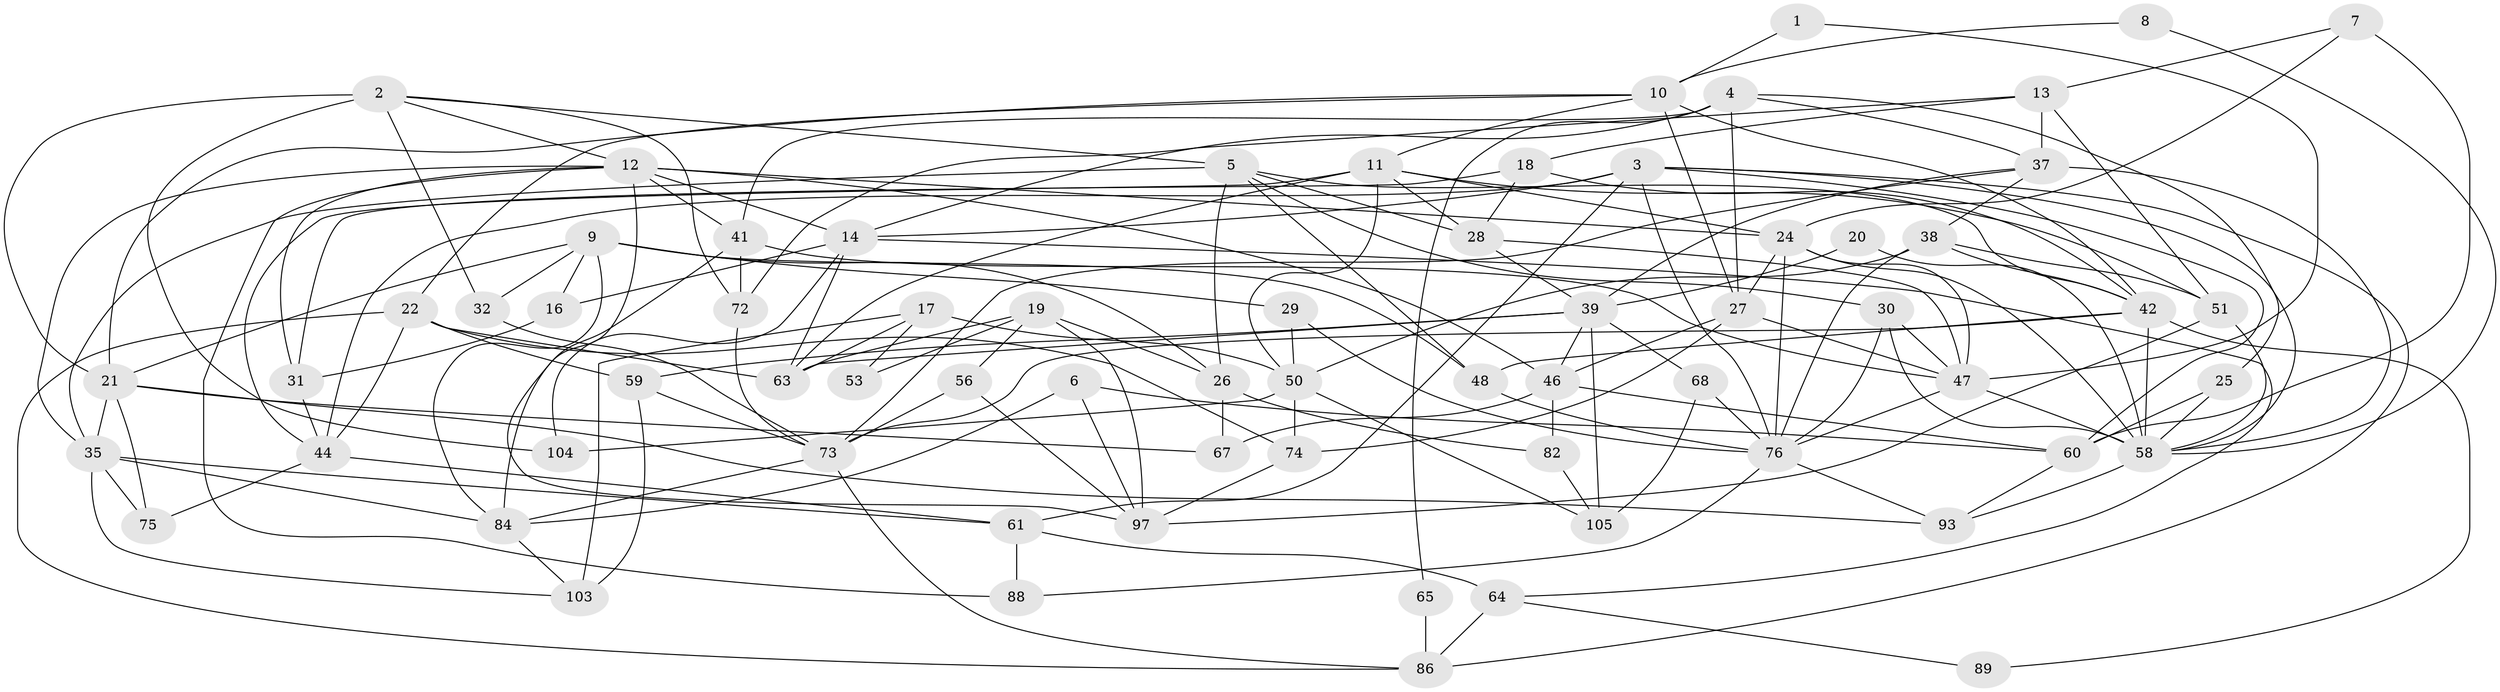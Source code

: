 // Generated by graph-tools (version 1.1) at 2025/23/03/03/25 07:23:56]
// undirected, 68 vertices, 171 edges
graph export_dot {
graph [start="1"]
  node [color=gray90,style=filled];
  1;
  2;
  3 [super="+95"];
  4 [super="+33"];
  5 [super="+15"];
  6;
  7;
  8;
  9 [super="+106"];
  10 [super="+79"];
  11 [super="+62"];
  12 [super="+90"];
  13 [super="+102"];
  14 [super="+87"];
  16;
  17 [super="+40"];
  18 [super="+23"];
  19 [super="+69"];
  20 [super="+70"];
  21 [super="+66"];
  22 [super="+55"];
  24 [super="+83"];
  25;
  26 [super="+43"];
  27 [super="+34"];
  28 [super="+52"];
  29;
  30 [super="+57"];
  31 [super="+45"];
  32;
  35 [super="+36"];
  37 [super="+80"];
  38;
  39 [super="+49"];
  41;
  42 [super="+94"];
  44 [super="+96"];
  46 [super="+100"];
  47 [super="+54"];
  48;
  50 [super="+78"];
  51 [super="+85"];
  53;
  56;
  58 [super="+77"];
  59;
  60 [super="+92"];
  61 [super="+71"];
  63 [super="+99"];
  64 [super="+101"];
  65;
  67;
  68;
  72;
  73 [super="+98"];
  74;
  75;
  76 [super="+81"];
  82;
  84;
  86 [super="+91"];
  88;
  89;
  93;
  97;
  103;
  104;
  105;
  1 -- 47;
  1 -- 10;
  2 -- 32;
  2 -- 72;
  2 -- 104;
  2 -- 5;
  2 -- 12;
  2 -- 21;
  3 -- 58;
  3 -- 60;
  3 -- 76;
  3 -- 86;
  3 -- 44;
  3 -- 61;
  3 -- 14;
  4 -- 37;
  4 -- 65;
  4 -- 25;
  4 -- 27;
  4 -- 14;
  4 -- 41;
  5 -- 42;
  5 -- 48;
  5 -- 35;
  5 -- 28;
  5 -- 30;
  5 -- 26;
  6 -- 97;
  6 -- 84;
  6 -- 60;
  7 -- 13;
  7 -- 60;
  7 -- 24;
  8 -- 58;
  8 -- 10;
  9 -- 48;
  9 -- 32;
  9 -- 26;
  9 -- 21;
  9 -- 16;
  9 -- 84;
  9 -- 29;
  10 -- 42;
  10 -- 27;
  10 -- 11;
  10 -- 21;
  10 -- 22;
  11 -- 44;
  11 -- 28;
  11 -- 63;
  11 -- 24;
  11 -- 50;
  11 -- 51;
  12 -- 41;
  12 -- 14;
  12 -- 88;
  12 -- 31;
  12 -- 24;
  12 -- 97;
  12 -- 35;
  12 -- 46;
  13 -- 72;
  13 -- 18;
  13 -- 37;
  13 -- 51;
  14 -- 104;
  14 -- 64;
  14 -- 16;
  14 -- 63;
  16 -- 31;
  17 -- 53 [weight=2];
  17 -- 63;
  17 -- 50;
  17 -- 103;
  18 -- 28;
  18 -- 42;
  18 -- 31;
  19 -- 26;
  19 -- 53;
  19 -- 56;
  19 -- 97;
  19 -- 63;
  20 -- 58;
  20 -- 39 [weight=2];
  21 -- 93;
  21 -- 67;
  21 -- 75;
  21 -- 35;
  22 -- 59;
  22 -- 74;
  22 -- 86;
  22 -- 44;
  22 -- 63;
  24 -- 58;
  24 -- 76;
  24 -- 47;
  24 -- 27;
  25 -- 60;
  25 -- 58;
  26 -- 82;
  26 -- 67;
  27 -- 46;
  27 -- 74;
  27 -- 47;
  28 -- 39;
  28 -- 47;
  29 -- 50;
  29 -- 76;
  30 -- 76;
  30 -- 47;
  30 -- 58;
  31 -- 44;
  32 -- 73;
  35 -- 75;
  35 -- 103;
  35 -- 61;
  35 -- 84;
  37 -- 38;
  37 -- 58;
  37 -- 39;
  37 -- 73;
  38 -- 42;
  38 -- 50;
  38 -- 76;
  38 -- 51;
  39 -- 63;
  39 -- 68;
  39 -- 105;
  39 -- 59;
  39 -- 46;
  41 -- 84;
  41 -- 47;
  41 -- 72;
  42 -- 48;
  42 -- 89;
  42 -- 73;
  42 -- 58;
  44 -- 75;
  44 -- 61;
  46 -- 67;
  46 -- 60;
  46 -- 82;
  47 -- 76;
  47 -- 58;
  48 -- 76;
  50 -- 74;
  50 -- 104;
  50 -- 105;
  51 -- 58;
  51 -- 97;
  56 -- 97;
  56 -- 73;
  58 -- 93;
  59 -- 103;
  59 -- 73;
  60 -- 93;
  61 -- 64;
  61 -- 88;
  64 -- 89;
  64 -- 86;
  65 -- 86;
  68 -- 76;
  68 -- 105;
  72 -- 73;
  73 -- 84;
  73 -- 86;
  74 -- 97;
  76 -- 93;
  76 -- 88;
  82 -- 105;
  84 -- 103;
}

